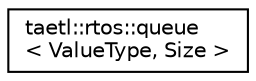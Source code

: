 digraph "Graphical Class Hierarchy"
{
  edge [fontname="Helvetica",fontsize="10",labelfontname="Helvetica",labelfontsize="10"];
  node [fontname="Helvetica",fontsize="10",shape=record];
  rankdir="LR";
  Node0 [label="taetl::rtos::queue\l\< ValueType, Size \>",height=0.2,width=0.4,color="black", fillcolor="white", style="filled",URL="$classtaetl_1_1rtos_1_1queue.html"];
}
